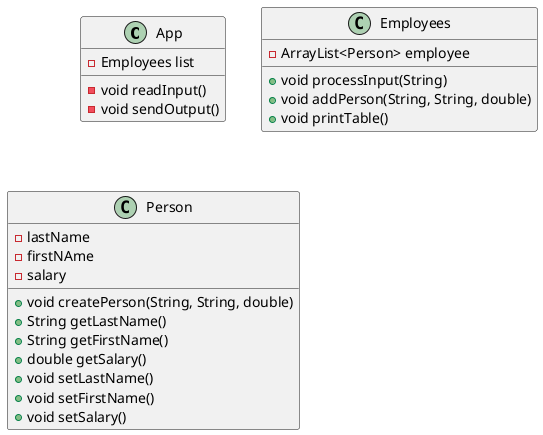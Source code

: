 @startuml
'https://plantuml.com/class-diagram

class App {
    -Employees list

    - void readInput()
    - void sendOutput()
}

class Employees {
    -ArrayList<Person> employee

    + void processInput(String)
    + void addPerson(String, String, double)
    + void printTable()
}

class Person {
    - lastName
    - firstNAme
    - salary

    + void createPerson(String, String, double)
    + String getLastName()
    + String getFirstName()
    + double getSalary()
    + void setLastName()
    + void setFirstName()
    + void setSalary()
}

@enduml